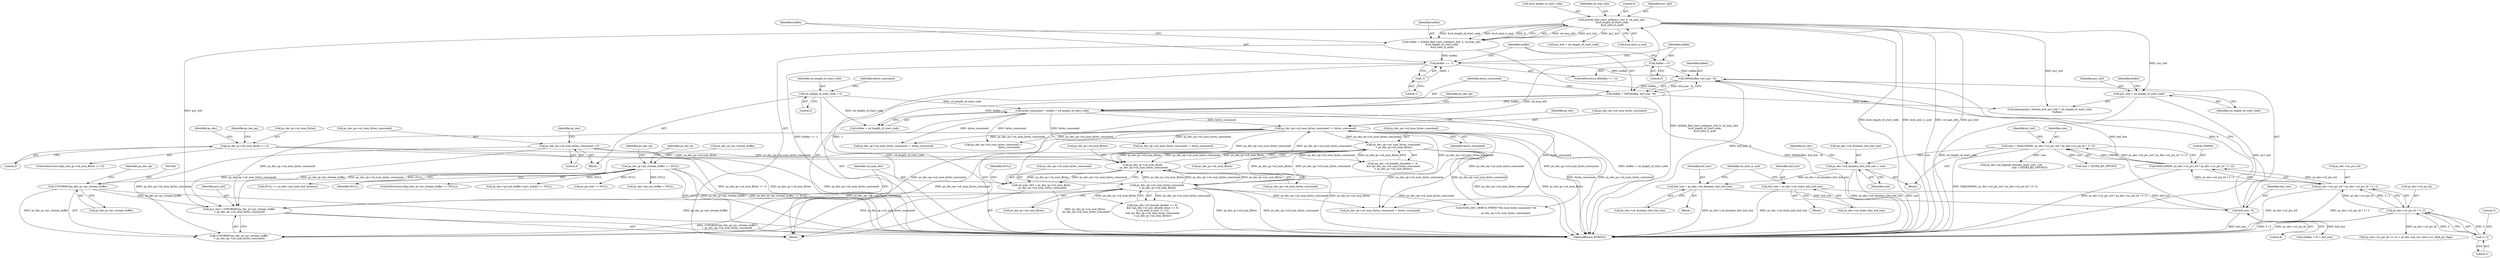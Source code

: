digraph "0_Android_e86d3cfd2bc28dac421092106751e5638d54a848@pointer" {
"1001233" [label="(Call,pu1_buf + u4_length_of_start_code)"];
"1001111" [label="(Call,ih264d_find_start_code(pu1_buf, 0, u4_max_ofst,\n &u4_length_of_start_code,\n &u4_next_is_aud))"];
"1001000" [label="(Call,pu1_buf = (UWORD8*)ps_dec_ip->pv_stream_buffer\n + ps_dec_op->u4_num_bytes_consumed)"];
"1001003" [label="(Call,(UWORD8*)ps_dec_ip->pv_stream_buffer)"];
"1000266" [label="(Call,ps_dec_ip->pv_stream_buffer == NULL)"];
"1001463" [label="(Call,ps_dec_op->u4_num_bytes_consumed\n < ps_dec_ip->u4_num_Bytes)"];
"1001139" [label="(Call,ps_dec_op->u4_num_bytes_consumed += bytes_consumed)"];
"1001134" [label="(Call,bytes_consumed = buflen + u4_length_of_start_code)"];
"1001127" [label="(Call,buflen = MIN(buflen, buf_size - 8))"];
"1001129" [label="(Call,MIN(buflen, buf_size - 8))"];
"1001120" [label="(Call,buflen == -1)"];
"1001109" [label="(Call,buflen = ih264d_find_start_code(pu1_buf, 0, u4_max_ofst,\n &u4_length_of_start_code,\n &u4_next_is_aud))"];
"1001122" [label="(Call,-1)"];
"1001124" [label="(Call,buflen = 0)"];
"1001131" [label="(Call,buf_size - 8)"];
"1001089" [label="(Call,buf_size = ps_dec->u4_dynamic_bits_buf_size)"];
"1001074" [label="(Call,ps_dec->u4_dynamic_bits_buf_size = size)"];
"1001041" [label="(Call,size = MAX(256000, ps_dec->u2_pic_wd * ps_dec->u2_pic_ht * 3 / 2))"];
"1001043" [label="(Call,MAX(256000, ps_dec->u2_pic_wd * ps_dec->u2_pic_ht * 3 / 2))"];
"1001045" [label="(Call,ps_dec->u2_pic_wd * ps_dec->u2_pic_ht * 3 / 2)"];
"1001049" [label="(Call,ps_dec->u2_pic_ht * 3 / 2)"];
"1001053" [label="(Call,3 / 2)"];
"1001101" [label="(Call,buf_size = ps_dec->u4_static_bits_buf_size)"];
"1000177" [label="(Call,u4_length_of_start_code = 0)"];
"1001013" [label="(Call,ps_dec_ip->u4_num_Bytes\n - ps_dec_op->u4_num_bytes_consumed)"];
"1001488" [label="(Call,ps_dec_op->u4_num_bytes_consumed\n < ps_dec_ip->u4_num_Bytes)"];
"1000287" [label="(Call,ps_dec_ip->u4_num_Bytes <= 0)"];
"1000312" [label="(Call,ps_dec_op->u4_num_bytes_consumed = 0)"];
"1001011" [label="(Call,u4_max_ofst = ps_dec_ip->u4_num_Bytes\n - ps_dec_op->u4_num_bytes_consumed)"];
"1000309" [label="(Identifier,ps_dec)"];
"1001467" [label="(Call,ps_dec_ip->u4_num_Bytes)"];
"1001532" [label="(Call,ps_dec->u2_pic_ht >> (4 + ps_dec->ps_cur_slice->u1_field_pic_flag))"];
"1001057" [label="(Identifier,pv_buf)"];
"1001238" [label="(Call,(buflen + 8) < buf_size)"];
"1001121" [label="(Identifier,buflen)"];
"1002265" [label="(Call,H264_DEC_DEBUG_PRINT(\"The num bytes consumed: %d\n\",\n                         ps_dec_op->u4_num_bytes_consumed))"];
"1001055" [label="(Literal,2)"];
"1001157" [label="(Call,pu1_buf + u4_length_of_start_code)"];
"1000265" [label="(ControlStructure,if(ps_dec_ip->pv_stream_buffer == NULL))"];
"1000287" [label="(Call,ps_dec_ip->u4_num_Bytes <= 0)"];
"1001053" [label="(Call,3 / 2)"];
"1001075" [label="(Call,ps_dec->u4_dynamic_bits_buf_size)"];
"1000295" [label="(Identifier,ps_dec_op)"];
"1001135" [label="(Identifier,bytes_consumed)"];
"1001103" [label="(Call,ps_dec->u4_static_bits_buf_size)"];
"1001463" [label="(Call,ps_dec_op->u4_num_bytes_consumed\n < ps_dec_ip->u4_num_Bytes)"];
"1000420" [label="(Call,ps_dec->ps_out_buffer->pu1_bufs[i] == NULL)"];
"1001074" [label="(Call,ps_dec->u4_dynamic_bits_buf_size = size)"];
"1001017" [label="(Call,ps_dec_op->u4_num_bytes_consumed)"];
"1001136" [label="(Call,buflen + u4_length_of_start_code)"];
"1001117" [label="(Call,&u4_next_is_aud)"];
"1001115" [label="(Call,&u4_length_of_start_code)"];
"1000179" [label="(Literal,0)"];
"1001235" [label="(Identifier,u4_length_of_start_code)"];
"1001003" [label="(Call,(UWORD8*)ps_dec_ip->pv_stream_buffer)"];
"1001049" [label="(Call,ps_dec->u2_pic_ht * 3 / 2)"];
"1001122" [label="(Call,-1)"];
"1001014" [label="(Call,ps_dec_ip->u4_num_Bytes)"];
"1001091" [label="(Call,ps_dec->u4_dynamic_bits_buf_size)"];
"1001089" [label="(Call,buf_size = ps_dec->u4_dynamic_bits_buf_size)"];
"1001078" [label="(Identifier,size)"];
"1000286" [label="(ControlStructure,if(ps_dec_ip->u4_num_Bytes <= 0))"];
"1001143" [label="(Identifier,bytes_consumed)"];
"1001231" [label="(Call,memcpy(pu1_bitstrm_buf, pu1_buf + u4_length_of_start_code,\n                   buflen))"];
"1001110" [label="(Identifier,buflen)"];
"1001236" [label="(Identifier,buflen)"];
"1001114" [label="(Identifier,u4_max_ofst)"];
"1001041" [label="(Call,size = MAX(256000, ps_dec->u2_pic_wd * ps_dec->u2_pic_ht * 3 / 2))"];
"1001132" [label="(Identifier,buf_size)"];
"1001042" [label="(Identifier,size)"];
"1001090" [label="(Identifier,buf_size)"];
"1001043" [label="(Call,MAX(256000, ps_dec->u2_pic_wd * ps_dec->u2_pic_ht * 3 / 2))"];
"1000312" [label="(Call,ps_dec_op->u4_num_bytes_consumed = 0)"];
"1001123" [label="(Literal,1)"];
"1001081" [label="(Identifier,ps_dec)"];
"1001124" [label="(Call,buflen = 0)"];
"1001002" [label="(Call,(UWORD8*)ps_dec_ip->pv_stream_buffer\n + ps_dec_op->u4_num_bytes_consumed)"];
"1001128" [label="(Identifier,buflen)"];
"1000157" [label="(Block,)"];
"1001023" [label="(Identifier,NULL)"];
"1000291" [label="(Literal,0)"];
"1001054" [label="(Literal,3)"];
"1001150" [label="(Identifier,ps_dec)"];
"1000316" [label="(Literal,0)"];
"1001000" [label="(Call,pu1_buf = (UWORD8*)ps_dec_ip->pv_stream_buffer\n + ps_dec_op->u4_num_bytes_consumed)"];
"1001408" [label="(Call,ps_dec_op->u4_num_bytes_consumed -= bytes_consumed)"];
"1000182" [label="(Identifier,bytes_consumed)"];
"1001113" [label="(Literal,0)"];
"1001126" [label="(Literal,0)"];
"1000270" [label="(Identifier,NULL)"];
"1000998" [label="(Block,)"];
"1001472" [label="(Call,((ps_dec->i4_decode_header == 0)\n && ((ps_dec->u1_pic_decode_done == 0)\n || (u4_next_is_aud == 1)))\n && (ps_dec_op->u4_num_bytes_consumed\n < ps_dec_ip->u4_num_Bytes))"];
"1001134" [label="(Call,bytes_consumed = buflen + u4_length_of_start_code)"];
"1001385" [label="(Call,ps_dec_op->u4_num_bytes_consumed -= bytes_consumed)"];
"1001083" [label="(Block,)"];
"1001489" [label="(Call,ps_dec_op->u4_num_bytes_consumed)"];
"1000319" [label="(Identifier,ps_dec)"];
"1001488" [label="(Call,ps_dec_op->u4_num_bytes_consumed\n < ps_dec_ip->u4_num_Bytes)"];
"1001050" [label="(Call,ps_dec->u2_pic_ht)"];
"1001001" [label="(Identifier,pu1_buf)"];
"1000177" [label="(Call,u4_length_of_start_code = 0)"];
"1000622" [label="(Call,ps_pic_buf == NULL)"];
"1001111" [label="(Call,ih264d_find_start_code(pu1_buf, 0, u4_max_ofst,\n &u4_length_of_start_code,\n &u4_next_is_aud))"];
"1001012" [label="(Identifier,u4_max_ofst)"];
"1001045" [label="(Call,ps_dec->u2_pic_wd * ps_dec->u2_pic_ht * 3 / 2)"];
"1001095" [label="(Block,)"];
"1001107" [label="(Identifier,u4_next_is_aud)"];
"1001140" [label="(Call,ps_dec_op->u4_num_bytes_consumed)"];
"1000267" [label="(Call,ps_dec_ip->pv_stream_buffer)"];
"1000274" [label="(Identifier,ps_dec_op)"];
"1001464" [label="(Call,ps_dec_op->u4_num_bytes_consumed)"];
"1001032" [label="(Block,)"];
"1001133" [label="(Literal,8)"];
"1001011" [label="(Call,u4_max_ofst = ps_dec_ip->u4_num_Bytes\n - ps_dec_op->u4_num_bytes_consumed)"];
"1000313" [label="(Call,ps_dec_op->u4_num_bytes_consumed)"];
"1001233" [label="(Call,pu1_buf + u4_length_of_start_code)"];
"1001131" [label="(Call,buf_size - 8)"];
"1001119" [label="(ControlStructure,if(buflen == -1))"];
"1000266" [label="(Call,ps_dec_ip->pv_stream_buffer == NULL)"];
"1001141" [label="(Identifier,ps_dec_op)"];
"1001125" [label="(Identifier,buflen)"];
"1001013" [label="(Call,ps_dec_ip->u4_num_Bytes\n - ps_dec_op->u4_num_bytes_consumed)"];
"1001061" [label="(Call,size + EXTRA_BS_OFFSET)"];
"1001009" [label="(Identifier,ps_dec_op)"];
"1000317" [label="(Call,ps_dec->ps_out_buffer = NULL)"];
"1001234" [label="(Identifier,pu1_buf)"];
"1001109" [label="(Call,buflen = ih264d_find_start_code(pu1_buf, 0, u4_max_ofst,\n &u4_length_of_start_code,\n &u4_next_is_aud))"];
"1002272" [label="(MethodReturn,WORD32)"];
"1001655" [label="(Call,ps_dec_op->u4_num_bytes_consumed -= bytes_consumed)"];
"1001127" [label="(Call,buflen = MIN(buflen, buf_size - 8))"];
"1001102" [label="(Identifier,buf_size)"];
"1001457" [label="(Call,(ps_dec->i4_header_decoded != 3)\n && (ps_dec_op->u4_num_bytes_consumed\n < ps_dec_ip->u4_num_Bytes))"];
"1001182" [label="(Call,ps_dec_op->u4_num_bytes_consumed -=\n                                        bytes_consumed)"];
"1000288" [label="(Call,ps_dec_ip->u4_num_Bytes)"];
"1001120" [label="(Call,buflen == -1)"];
"1001101" [label="(Call,buf_size = ps_dec->u4_static_bits_buf_size)"];
"1001044" [label="(Literal,256000)"];
"1000289" [label="(Identifier,ps_dec_ip)"];
"1000178" [label="(Identifier,u4_length_of_start_code)"];
"1001129" [label="(Call,MIN(buflen, buf_size - 8))"];
"1001130" [label="(Identifier,buflen)"];
"1001058" [label="(Call,ps_dec->pf_aligned_alloc(pv_mem_ctxt, 128,\n                                              size + EXTRA_BS_OFFSET))"];
"1001046" [label="(Call,ps_dec->u2_pic_wd)"];
"1001005" [label="(Call,ps_dec_ip->pv_stream_buffer)"];
"1001022" [label="(Call,NULL == ps_dec->pu1_bits_buf_dynamic)"];
"1001492" [label="(Call,ps_dec_ip->u4_num_Bytes)"];
"1001139" [label="(Call,ps_dec_op->u4_num_bytes_consumed += bytes_consumed)"];
"1001112" [label="(Identifier,pu1_buf)"];
"1001233" -> "1001231"  [label="AST: "];
"1001233" -> "1001235"  [label="CFG: "];
"1001234" -> "1001233"  [label="AST: "];
"1001235" -> "1001233"  [label="AST: "];
"1001236" -> "1001233"  [label="CFG: "];
"1001233" -> "1002272"  [label="DDG: u4_length_of_start_code"];
"1001233" -> "1002272"  [label="DDG: pu1_buf"];
"1001111" -> "1001233"  [label="DDG: pu1_buf"];
"1001111" -> "1001109"  [label="AST: "];
"1001111" -> "1001117"  [label="CFG: "];
"1001112" -> "1001111"  [label="AST: "];
"1001113" -> "1001111"  [label="AST: "];
"1001114" -> "1001111"  [label="AST: "];
"1001115" -> "1001111"  [label="AST: "];
"1001117" -> "1001111"  [label="AST: "];
"1001109" -> "1001111"  [label="CFG: "];
"1001111" -> "1002272"  [label="DDG: u4_max_ofst"];
"1001111" -> "1002272"  [label="DDG: &u4_length_of_start_code"];
"1001111" -> "1002272"  [label="DDG: &u4_next_is_aud"];
"1001111" -> "1002272"  [label="DDG: pu1_buf"];
"1001111" -> "1001109"  [label="DDG: u4_max_ofst"];
"1001111" -> "1001109"  [label="DDG: pu1_buf"];
"1001111" -> "1001109"  [label="DDG: &u4_length_of_start_code"];
"1001111" -> "1001109"  [label="DDG: &u4_next_is_aud"];
"1001111" -> "1001109"  [label="DDG: 0"];
"1001000" -> "1001111"  [label="DDG: pu1_buf"];
"1001011" -> "1001111"  [label="DDG: u4_max_ofst"];
"1001111" -> "1001157"  [label="DDG: pu1_buf"];
"1001111" -> "1001231"  [label="DDG: pu1_buf"];
"1001000" -> "1000998"  [label="AST: "];
"1001000" -> "1001002"  [label="CFG: "];
"1001001" -> "1001000"  [label="AST: "];
"1001002" -> "1001000"  [label="AST: "];
"1001012" -> "1001000"  [label="CFG: "];
"1001000" -> "1002272"  [label="DDG: (UWORD8*)ps_dec_ip->pv_stream_buffer\n + ps_dec_op->u4_num_bytes_consumed"];
"1001003" -> "1001000"  [label="DDG: ps_dec_ip->pv_stream_buffer"];
"1001463" -> "1001000"  [label="DDG: ps_dec_op->u4_num_bytes_consumed"];
"1001139" -> "1001000"  [label="DDG: ps_dec_op->u4_num_bytes_consumed"];
"1000312" -> "1001000"  [label="DDG: ps_dec_op->u4_num_bytes_consumed"];
"1001488" -> "1001000"  [label="DDG: ps_dec_op->u4_num_bytes_consumed"];
"1001003" -> "1001002"  [label="AST: "];
"1001003" -> "1001005"  [label="CFG: "];
"1001004" -> "1001003"  [label="AST: "];
"1001005" -> "1001003"  [label="AST: "];
"1001009" -> "1001003"  [label="CFG: "];
"1001003" -> "1002272"  [label="DDG: ps_dec_ip->pv_stream_buffer"];
"1001003" -> "1001002"  [label="DDG: ps_dec_ip->pv_stream_buffer"];
"1000266" -> "1001003"  [label="DDG: ps_dec_ip->pv_stream_buffer"];
"1000266" -> "1000265"  [label="AST: "];
"1000266" -> "1000270"  [label="CFG: "];
"1000267" -> "1000266"  [label="AST: "];
"1000270" -> "1000266"  [label="AST: "];
"1000274" -> "1000266"  [label="CFG: "];
"1000289" -> "1000266"  [label="CFG: "];
"1000266" -> "1002272"  [label="DDG: ps_dec_ip->pv_stream_buffer"];
"1000266" -> "1002272"  [label="DDG: ps_dec_ip->pv_stream_buffer == NULL"];
"1000266" -> "1002272"  [label="DDG: NULL"];
"1000266" -> "1000317"  [label="DDG: NULL"];
"1000266" -> "1000420"  [label="DDG: NULL"];
"1000266" -> "1000622"  [label="DDG: NULL"];
"1000266" -> "1001022"  [label="DDG: NULL"];
"1001463" -> "1001457"  [label="AST: "];
"1001463" -> "1001467"  [label="CFG: "];
"1001464" -> "1001463"  [label="AST: "];
"1001467" -> "1001463"  [label="AST: "];
"1001457" -> "1001463"  [label="CFG: "];
"1001463" -> "1002272"  [label="DDG: ps_dec_op->u4_num_bytes_consumed"];
"1001463" -> "1002272"  [label="DDG: ps_dec_ip->u4_num_Bytes"];
"1001463" -> "1001002"  [label="DDG: ps_dec_op->u4_num_bytes_consumed"];
"1001463" -> "1001013"  [label="DDG: ps_dec_ip->u4_num_Bytes"];
"1001463" -> "1001013"  [label="DDG: ps_dec_op->u4_num_bytes_consumed"];
"1001463" -> "1001457"  [label="DDG: ps_dec_op->u4_num_bytes_consumed"];
"1001463" -> "1001457"  [label="DDG: ps_dec_ip->u4_num_Bytes"];
"1001139" -> "1001463"  [label="DDG: ps_dec_op->u4_num_bytes_consumed"];
"1001013" -> "1001463"  [label="DDG: ps_dec_ip->u4_num_Bytes"];
"1001463" -> "1001488"  [label="DDG: ps_dec_op->u4_num_bytes_consumed"];
"1001463" -> "1001488"  [label="DDG: ps_dec_ip->u4_num_Bytes"];
"1001463" -> "1001655"  [label="DDG: ps_dec_op->u4_num_bytes_consumed"];
"1001463" -> "1002265"  [label="DDG: ps_dec_op->u4_num_bytes_consumed"];
"1001139" -> "1000998"  [label="AST: "];
"1001139" -> "1001143"  [label="CFG: "];
"1001140" -> "1001139"  [label="AST: "];
"1001143" -> "1001139"  [label="AST: "];
"1001150" -> "1001139"  [label="CFG: "];
"1001139" -> "1002272"  [label="DDG: ps_dec_op->u4_num_bytes_consumed"];
"1001139" -> "1002272"  [label="DDG: bytes_consumed"];
"1001139" -> "1001002"  [label="DDG: ps_dec_op->u4_num_bytes_consumed"];
"1001139" -> "1001013"  [label="DDG: ps_dec_op->u4_num_bytes_consumed"];
"1001134" -> "1001139"  [label="DDG: bytes_consumed"];
"1001013" -> "1001139"  [label="DDG: ps_dec_op->u4_num_bytes_consumed"];
"1001139" -> "1001182"  [label="DDG: ps_dec_op->u4_num_bytes_consumed"];
"1001139" -> "1001385"  [label="DDG: ps_dec_op->u4_num_bytes_consumed"];
"1001139" -> "1001408"  [label="DDG: ps_dec_op->u4_num_bytes_consumed"];
"1001139" -> "1001488"  [label="DDG: ps_dec_op->u4_num_bytes_consumed"];
"1001139" -> "1001655"  [label="DDG: ps_dec_op->u4_num_bytes_consumed"];
"1001139" -> "1002265"  [label="DDG: ps_dec_op->u4_num_bytes_consumed"];
"1001134" -> "1000998"  [label="AST: "];
"1001134" -> "1001136"  [label="CFG: "];
"1001135" -> "1001134"  [label="AST: "];
"1001136" -> "1001134"  [label="AST: "];
"1001141" -> "1001134"  [label="CFG: "];
"1001134" -> "1002272"  [label="DDG: buflen + u4_length_of_start_code"];
"1001127" -> "1001134"  [label="DDG: buflen"];
"1000177" -> "1001134"  [label="DDG: u4_length_of_start_code"];
"1001134" -> "1001182"  [label="DDG: bytes_consumed"];
"1001134" -> "1001385"  [label="DDG: bytes_consumed"];
"1001134" -> "1001408"  [label="DDG: bytes_consumed"];
"1001134" -> "1001655"  [label="DDG: bytes_consumed"];
"1001127" -> "1000998"  [label="AST: "];
"1001127" -> "1001129"  [label="CFG: "];
"1001128" -> "1001127"  [label="AST: "];
"1001129" -> "1001127"  [label="AST: "];
"1001135" -> "1001127"  [label="CFG: "];
"1001127" -> "1002272"  [label="DDG: MIN(buflen, buf_size - 8)"];
"1001129" -> "1001127"  [label="DDG: buflen"];
"1001129" -> "1001127"  [label="DDG: buf_size - 8"];
"1001127" -> "1001136"  [label="DDG: buflen"];
"1001127" -> "1001231"  [label="DDG: buflen"];
"1001129" -> "1001131"  [label="CFG: "];
"1001130" -> "1001129"  [label="AST: "];
"1001131" -> "1001129"  [label="AST: "];
"1001129" -> "1002272"  [label="DDG: buf_size - 8"];
"1001120" -> "1001129"  [label="DDG: buflen"];
"1001124" -> "1001129"  [label="DDG: buflen"];
"1001131" -> "1001129"  [label="DDG: buf_size"];
"1001131" -> "1001129"  [label="DDG: 8"];
"1001120" -> "1001119"  [label="AST: "];
"1001120" -> "1001122"  [label="CFG: "];
"1001121" -> "1001120"  [label="AST: "];
"1001122" -> "1001120"  [label="AST: "];
"1001125" -> "1001120"  [label="CFG: "];
"1001128" -> "1001120"  [label="CFG: "];
"1001120" -> "1002272"  [label="DDG: -1"];
"1001120" -> "1002272"  [label="DDG: buflen == -1"];
"1001109" -> "1001120"  [label="DDG: buflen"];
"1001122" -> "1001120"  [label="DDG: 1"];
"1001109" -> "1000998"  [label="AST: "];
"1001110" -> "1001109"  [label="AST: "];
"1001121" -> "1001109"  [label="CFG: "];
"1001109" -> "1002272"  [label="DDG: ih264d_find_start_code(pu1_buf, 0, u4_max_ofst,\n &u4_length_of_start_code,\n &u4_next_is_aud)"];
"1001122" -> "1001123"  [label="CFG: "];
"1001123" -> "1001122"  [label="AST: "];
"1001124" -> "1001119"  [label="AST: "];
"1001124" -> "1001126"  [label="CFG: "];
"1001125" -> "1001124"  [label="AST: "];
"1001126" -> "1001124"  [label="AST: "];
"1001128" -> "1001124"  [label="CFG: "];
"1001131" -> "1001133"  [label="CFG: "];
"1001132" -> "1001131"  [label="AST: "];
"1001133" -> "1001131"  [label="AST: "];
"1001131" -> "1002272"  [label="DDG: buf_size"];
"1001089" -> "1001131"  [label="DDG: buf_size"];
"1001101" -> "1001131"  [label="DDG: buf_size"];
"1001131" -> "1001238"  [label="DDG: buf_size"];
"1001089" -> "1001083"  [label="AST: "];
"1001089" -> "1001091"  [label="CFG: "];
"1001090" -> "1001089"  [label="AST: "];
"1001091" -> "1001089"  [label="AST: "];
"1001107" -> "1001089"  [label="CFG: "];
"1001089" -> "1002272"  [label="DDG: ps_dec->u4_dynamic_bits_buf_size"];
"1001074" -> "1001089"  [label="DDG: ps_dec->u4_dynamic_bits_buf_size"];
"1001074" -> "1001032"  [label="AST: "];
"1001074" -> "1001078"  [label="CFG: "];
"1001075" -> "1001074"  [label="AST: "];
"1001078" -> "1001074"  [label="AST: "];
"1001081" -> "1001074"  [label="CFG: "];
"1001074" -> "1002272"  [label="DDG: ps_dec->u4_dynamic_bits_buf_size"];
"1001074" -> "1002272"  [label="DDG: size"];
"1001041" -> "1001074"  [label="DDG: size"];
"1001041" -> "1001032"  [label="AST: "];
"1001041" -> "1001043"  [label="CFG: "];
"1001042" -> "1001041"  [label="AST: "];
"1001043" -> "1001041"  [label="AST: "];
"1001057" -> "1001041"  [label="CFG: "];
"1001041" -> "1002272"  [label="DDG: MAX(256000, ps_dec->u2_pic_wd * ps_dec->u2_pic_ht * 3 / 2)"];
"1001043" -> "1001041"  [label="DDG: 256000"];
"1001043" -> "1001041"  [label="DDG: ps_dec->u2_pic_wd * ps_dec->u2_pic_ht * 3 / 2"];
"1001041" -> "1001058"  [label="DDG: size"];
"1001041" -> "1001061"  [label="DDG: size"];
"1001043" -> "1001045"  [label="CFG: "];
"1001044" -> "1001043"  [label="AST: "];
"1001045" -> "1001043"  [label="AST: "];
"1001043" -> "1002272"  [label="DDG: ps_dec->u2_pic_wd * ps_dec->u2_pic_ht * 3 / 2"];
"1001045" -> "1001043"  [label="DDG: ps_dec->u2_pic_wd"];
"1001045" -> "1001043"  [label="DDG: ps_dec->u2_pic_ht * 3 / 2"];
"1001045" -> "1001049"  [label="CFG: "];
"1001046" -> "1001045"  [label="AST: "];
"1001049" -> "1001045"  [label="AST: "];
"1001045" -> "1002272"  [label="DDG: ps_dec->u2_pic_ht * 3 / 2"];
"1001045" -> "1002272"  [label="DDG: ps_dec->u2_pic_wd"];
"1001049" -> "1001045"  [label="DDG: ps_dec->u2_pic_ht"];
"1001049" -> "1001045"  [label="DDG: 3 / 2"];
"1001049" -> "1001053"  [label="CFG: "];
"1001050" -> "1001049"  [label="AST: "];
"1001053" -> "1001049"  [label="AST: "];
"1001049" -> "1002272"  [label="DDG: ps_dec->u2_pic_ht"];
"1001049" -> "1002272"  [label="DDG: 3 / 2"];
"1001053" -> "1001049"  [label="DDG: 3"];
"1001053" -> "1001049"  [label="DDG: 2"];
"1001049" -> "1001532"  [label="DDG: ps_dec->u2_pic_ht"];
"1001053" -> "1001055"  [label="CFG: "];
"1001054" -> "1001053"  [label="AST: "];
"1001055" -> "1001053"  [label="AST: "];
"1001101" -> "1001095"  [label="AST: "];
"1001101" -> "1001103"  [label="CFG: "];
"1001102" -> "1001101"  [label="AST: "];
"1001103" -> "1001101"  [label="AST: "];
"1001107" -> "1001101"  [label="CFG: "];
"1001101" -> "1002272"  [label="DDG: ps_dec->u4_static_bits_buf_size"];
"1000177" -> "1000157"  [label="AST: "];
"1000177" -> "1000179"  [label="CFG: "];
"1000178" -> "1000177"  [label="AST: "];
"1000179" -> "1000177"  [label="AST: "];
"1000182" -> "1000177"  [label="CFG: "];
"1000177" -> "1002272"  [label="DDG: u4_length_of_start_code"];
"1000177" -> "1001136"  [label="DDG: u4_length_of_start_code"];
"1001013" -> "1001011"  [label="AST: "];
"1001013" -> "1001017"  [label="CFG: "];
"1001014" -> "1001013"  [label="AST: "];
"1001017" -> "1001013"  [label="AST: "];
"1001011" -> "1001013"  [label="CFG: "];
"1001013" -> "1002272"  [label="DDG: ps_dec_ip->u4_num_Bytes"];
"1001013" -> "1001011"  [label="DDG: ps_dec_ip->u4_num_Bytes"];
"1001013" -> "1001011"  [label="DDG: ps_dec_op->u4_num_bytes_consumed"];
"1001488" -> "1001013"  [label="DDG: ps_dec_ip->u4_num_Bytes"];
"1001488" -> "1001013"  [label="DDG: ps_dec_op->u4_num_bytes_consumed"];
"1000287" -> "1001013"  [label="DDG: ps_dec_ip->u4_num_Bytes"];
"1000312" -> "1001013"  [label="DDG: ps_dec_op->u4_num_bytes_consumed"];
"1001013" -> "1001488"  [label="DDG: ps_dec_ip->u4_num_Bytes"];
"1001488" -> "1001472"  [label="AST: "];
"1001488" -> "1001492"  [label="CFG: "];
"1001489" -> "1001488"  [label="AST: "];
"1001492" -> "1001488"  [label="AST: "];
"1001472" -> "1001488"  [label="CFG: "];
"1001488" -> "1002272"  [label="DDG: ps_dec_ip->u4_num_Bytes"];
"1001488" -> "1002272"  [label="DDG: ps_dec_op->u4_num_bytes_consumed"];
"1001488" -> "1001002"  [label="DDG: ps_dec_op->u4_num_bytes_consumed"];
"1001488" -> "1001472"  [label="DDG: ps_dec_op->u4_num_bytes_consumed"];
"1001488" -> "1001472"  [label="DDG: ps_dec_ip->u4_num_Bytes"];
"1001488" -> "1001655"  [label="DDG: ps_dec_op->u4_num_bytes_consumed"];
"1001488" -> "1002265"  [label="DDG: ps_dec_op->u4_num_bytes_consumed"];
"1000287" -> "1000286"  [label="AST: "];
"1000287" -> "1000291"  [label="CFG: "];
"1000288" -> "1000287"  [label="AST: "];
"1000291" -> "1000287"  [label="AST: "];
"1000295" -> "1000287"  [label="CFG: "];
"1000309" -> "1000287"  [label="CFG: "];
"1000287" -> "1002272"  [label="DDG: ps_dec_ip->u4_num_Bytes <= 0"];
"1000287" -> "1002272"  [label="DDG: ps_dec_ip->u4_num_Bytes"];
"1000312" -> "1000157"  [label="AST: "];
"1000312" -> "1000316"  [label="CFG: "];
"1000313" -> "1000312"  [label="AST: "];
"1000316" -> "1000312"  [label="AST: "];
"1000319" -> "1000312"  [label="CFG: "];
"1000312" -> "1002272"  [label="DDG: ps_dec_op->u4_num_bytes_consumed"];
"1000312" -> "1001002"  [label="DDG: ps_dec_op->u4_num_bytes_consumed"];
"1001011" -> "1000998"  [label="AST: "];
"1001012" -> "1001011"  [label="AST: "];
"1001023" -> "1001011"  [label="CFG: "];
"1001011" -> "1002272"  [label="DDG: ps_dec_ip->u4_num_Bytes\n - ps_dec_op->u4_num_bytes_consumed"];
}
